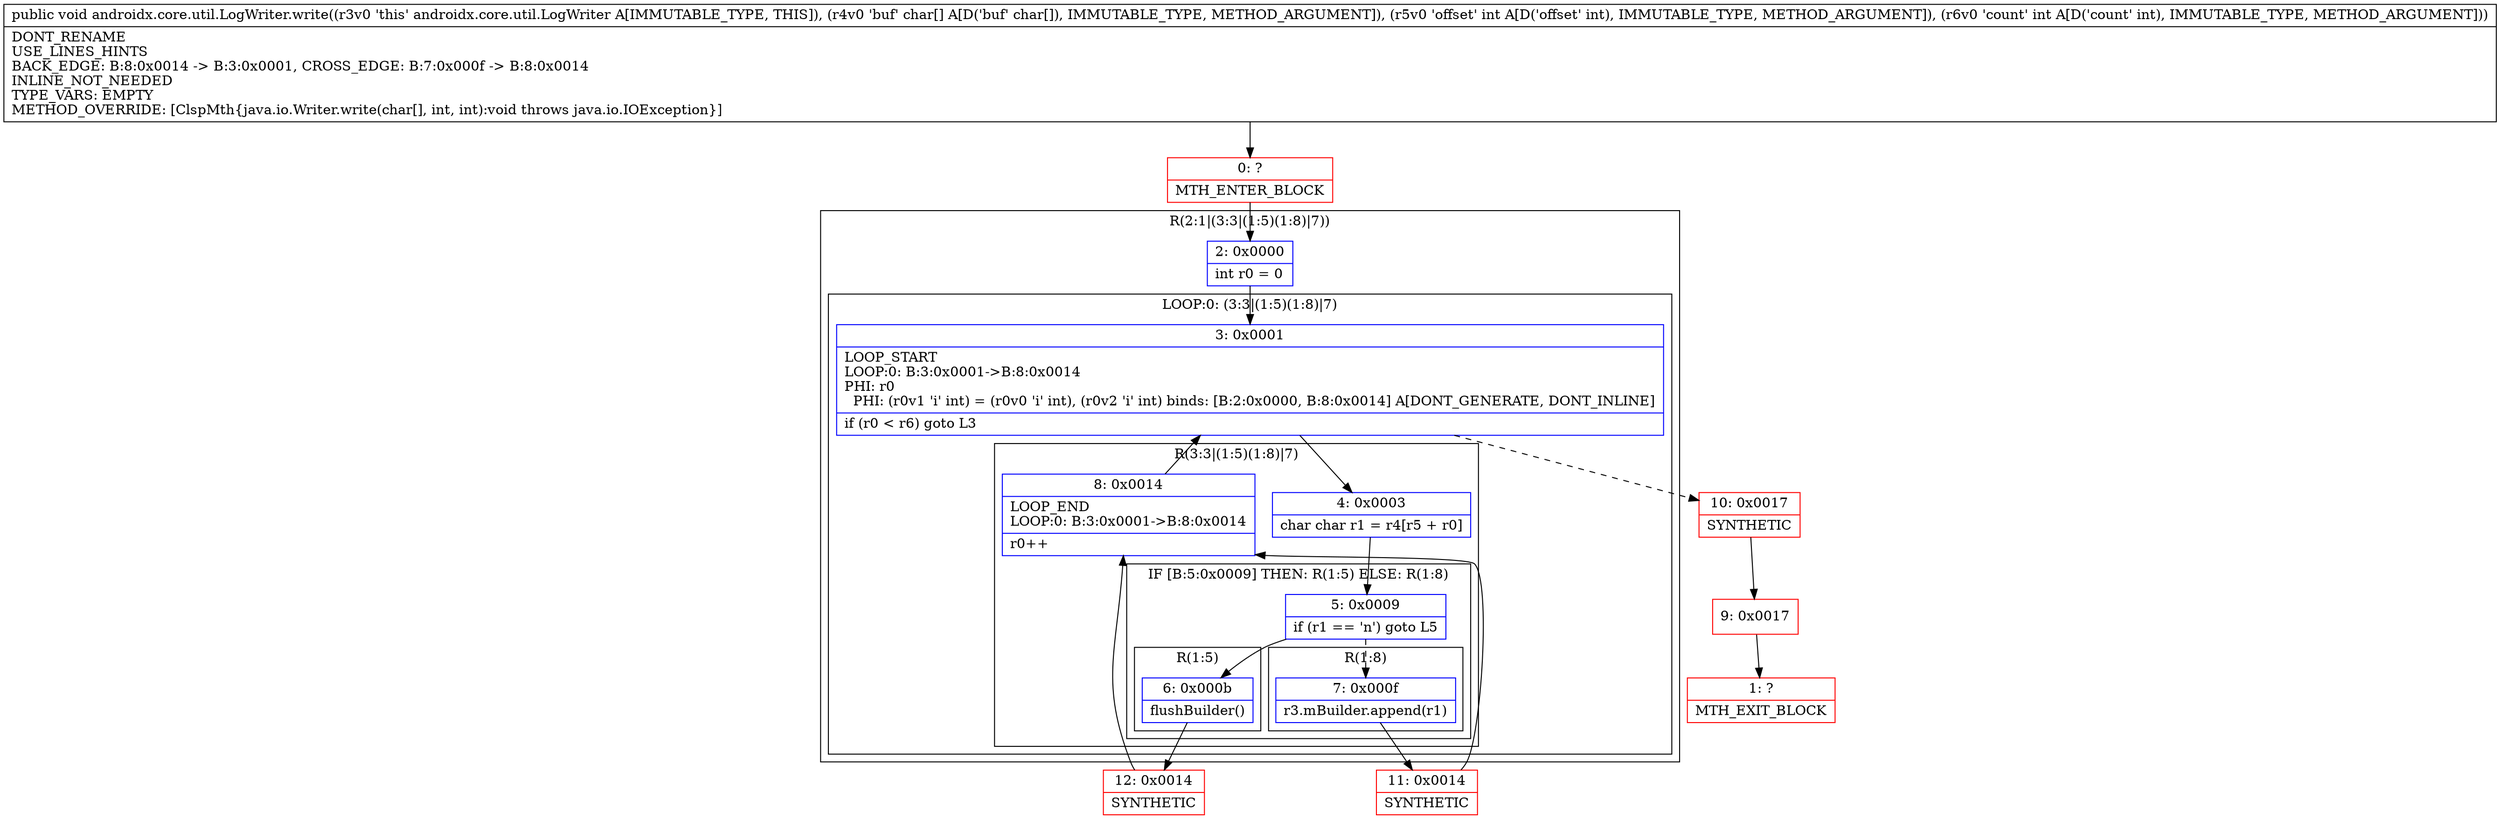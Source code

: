 digraph "CFG forandroidx.core.util.LogWriter.write([CII)V" {
subgraph cluster_Region_772438158 {
label = "R(2:1|(3:3|(1:5)(1:8)|7))";
node [shape=record,color=blue];
Node_2 [shape=record,label="{2\:\ 0x0000|int r0 = 0\l}"];
subgraph cluster_LoopRegion_1074765673 {
label = "LOOP:0: (3:3|(1:5)(1:8)|7)";
node [shape=record,color=blue];
Node_3 [shape=record,label="{3\:\ 0x0001|LOOP_START\lLOOP:0: B:3:0x0001\-\>B:8:0x0014\lPHI: r0 \l  PHI: (r0v1 'i' int) = (r0v0 'i' int), (r0v2 'i' int) binds: [B:2:0x0000, B:8:0x0014] A[DONT_GENERATE, DONT_INLINE]\l|if (r0 \< r6) goto L3\l}"];
subgraph cluster_Region_141095910 {
label = "R(3:3|(1:5)(1:8)|7)";
node [shape=record,color=blue];
Node_4 [shape=record,label="{4\:\ 0x0003|char char r1 = r4[r5 + r0]\l}"];
subgraph cluster_IfRegion_1128805300 {
label = "IF [B:5:0x0009] THEN: R(1:5) ELSE: R(1:8)";
node [shape=record,color=blue];
Node_5 [shape=record,label="{5\:\ 0x0009|if (r1 == 'n') goto L5\l}"];
subgraph cluster_Region_182005659 {
label = "R(1:5)";
node [shape=record,color=blue];
Node_6 [shape=record,label="{6\:\ 0x000b|flushBuilder()\l}"];
}
subgraph cluster_Region_1048309083 {
label = "R(1:8)";
node [shape=record,color=blue];
Node_7 [shape=record,label="{7\:\ 0x000f|r3.mBuilder.append(r1)\l}"];
}
}
Node_8 [shape=record,label="{8\:\ 0x0014|LOOP_END\lLOOP:0: B:3:0x0001\-\>B:8:0x0014\l|r0++\l}"];
}
}
}
Node_0 [shape=record,color=red,label="{0\:\ ?|MTH_ENTER_BLOCK\l}"];
Node_12 [shape=record,color=red,label="{12\:\ 0x0014|SYNTHETIC\l}"];
Node_11 [shape=record,color=red,label="{11\:\ 0x0014|SYNTHETIC\l}"];
Node_10 [shape=record,color=red,label="{10\:\ 0x0017|SYNTHETIC\l}"];
Node_9 [shape=record,color=red,label="{9\:\ 0x0017}"];
Node_1 [shape=record,color=red,label="{1\:\ ?|MTH_EXIT_BLOCK\l}"];
MethodNode[shape=record,label="{public void androidx.core.util.LogWriter.write((r3v0 'this' androidx.core.util.LogWriter A[IMMUTABLE_TYPE, THIS]), (r4v0 'buf' char[] A[D('buf' char[]), IMMUTABLE_TYPE, METHOD_ARGUMENT]), (r5v0 'offset' int A[D('offset' int), IMMUTABLE_TYPE, METHOD_ARGUMENT]), (r6v0 'count' int A[D('count' int), IMMUTABLE_TYPE, METHOD_ARGUMENT]))  | DONT_RENAME\lUSE_LINES_HINTS\lBACK_EDGE: B:8:0x0014 \-\> B:3:0x0001, CROSS_EDGE: B:7:0x000f \-\> B:8:0x0014\lINLINE_NOT_NEEDED\lTYPE_VARS: EMPTY\lMETHOD_OVERRIDE: [ClspMth\{java.io.Writer.write(char[], int, int):void throws java.io.IOException\}]\l}"];
MethodNode -> Node_0;Node_2 -> Node_3;
Node_3 -> Node_4;
Node_3 -> Node_10[style=dashed];
Node_4 -> Node_5;
Node_5 -> Node_6;
Node_5 -> Node_7[style=dashed];
Node_6 -> Node_12;
Node_7 -> Node_11;
Node_8 -> Node_3;
Node_0 -> Node_2;
Node_12 -> Node_8;
Node_11 -> Node_8;
Node_10 -> Node_9;
Node_9 -> Node_1;
}

